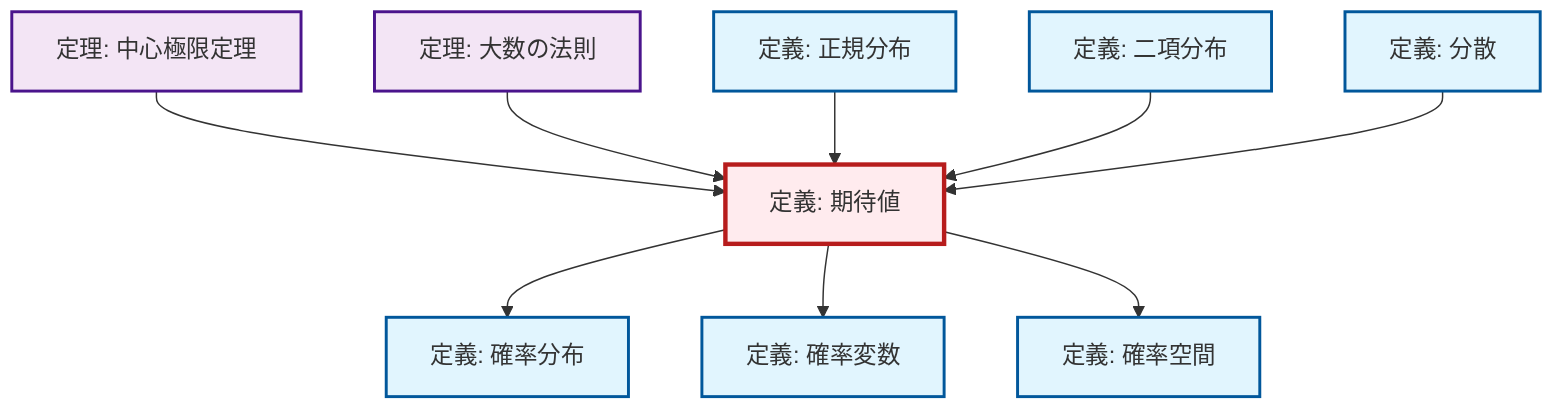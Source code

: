 graph TD
    classDef definition fill:#e1f5fe,stroke:#01579b,stroke-width:2px
    classDef theorem fill:#f3e5f5,stroke:#4a148c,stroke-width:2px
    classDef axiom fill:#fff3e0,stroke:#e65100,stroke-width:2px
    classDef example fill:#e8f5e9,stroke:#1b5e20,stroke-width:2px
    classDef current fill:#ffebee,stroke:#b71c1c,stroke-width:3px
    def-probability-space["定義: 確率空間"]:::definition
    def-binomial-distribution["定義: 二項分布"]:::definition
    def-normal-distribution["定義: 正規分布"]:::definition
    def-probability-distribution["定義: 確率分布"]:::definition
    thm-central-limit["定理: 中心極限定理"]:::theorem
    def-variance["定義: 分散"]:::definition
    def-random-variable["定義: 確率変数"]:::definition
    def-expectation["定義: 期待値"]:::definition
    thm-law-of-large-numbers["定理: 大数の法則"]:::theorem
    thm-central-limit --> def-expectation
    thm-law-of-large-numbers --> def-expectation
    def-expectation --> def-probability-distribution
    def-expectation --> def-random-variable
    def-normal-distribution --> def-expectation
    def-expectation --> def-probability-space
    def-binomial-distribution --> def-expectation
    def-variance --> def-expectation
    class def-expectation current